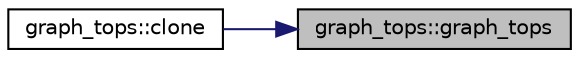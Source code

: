 digraph "graph_tops::graph_tops"
{
 // INTERACTIVE_SVG=YES
 // LATEX_PDF_SIZE
  edge [fontname="Helvetica",fontsize="10",labelfontname="Helvetica",labelfontsize="10"];
  node [fontname="Helvetica",fontsize="10",shape=record];
  rankdir="RL";
  Node1 [label="graph_tops::graph_tops",height=0.2,width=0.4,color="black", fillcolor="grey75", style="filled", fontcolor="black",tooltip=" "];
  Node1 -> Node2 [dir="back",color="midnightblue",fontsize="10",style="solid",fontname="Helvetica"];
  Node2 [label="graph_tops::clone",height=0.2,width=0.4,color="black", fillcolor="white", style="filled",URL="$classgraph__tops.html#a0613d0d405870346b88a6aa39f2a6f39",tooltip=" "];
}
